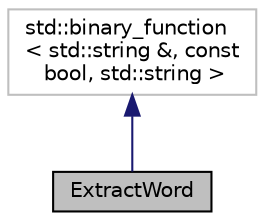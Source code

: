 digraph "ExtractWord"
{
  edge [fontname="Helvetica",fontsize="10",labelfontname="Helvetica",labelfontsize="10"];
  node [fontname="Helvetica",fontsize="10",shape=record];
  Node1 [label="ExtractWord",height=0.2,width=0.4,color="black", fillcolor="grey75", style="filled", fontcolor="black"];
  Node2 -> Node1 [dir="back",color="midnightblue",fontsize="10",style="solid"];
  Node2 [label="std::binary_function\l\< std::string &, const\l bool, std::string \>",height=0.2,width=0.4,color="grey75", fillcolor="white", style="filled"];
}
